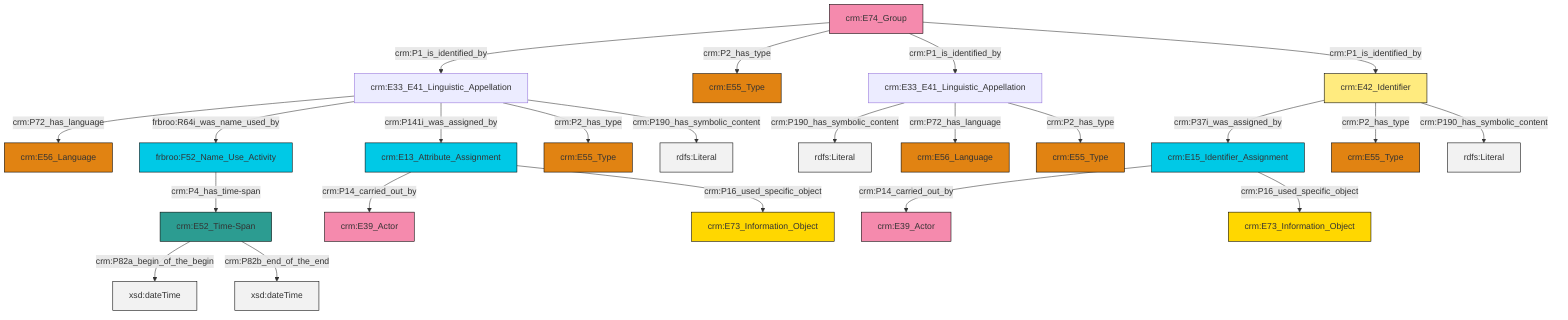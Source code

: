 graph TD
classDef Literal fill:#f2f2f2,stroke:#000000;
classDef CRM_Entity fill:#FFFFFF,stroke:#000000;
classDef Temporal_Entity fill:#00C9E6, stroke:#000000;
classDef Type fill:#E18312, stroke:#000000;
classDef Time-Span fill:#2C9C91, stroke:#000000;
classDef Appellation fill:#FFEB7F, stroke:#000000;
classDef Place fill:#008836, stroke:#000000;
classDef Persistent_Item fill:#B266B2, stroke:#000000;
classDef Conceptual_Object fill:#FFD700, stroke:#000000;
classDef Physical_Thing fill:#D2B48C, stroke:#000000;
classDef Actor fill:#f58aad, stroke:#000000;
classDef PC_Classes fill:#4ce600, stroke:#000000;
classDef Multi fill:#cccccc,stroke:#000000;

0["crm:E42_Identifier"]:::Appellation -->|crm:P37i_was_assigned_by| 1["crm:E15_Identifier_Assignment"]:::Temporal_Entity
2["crm:E74_Group"]:::Actor -->|crm:P1_is_identified_by| 3["crm:E33_E41_Linguistic_Appellation"]:::Default
4["crm:E33_E41_Linguistic_Appellation"]:::Default -->|crm:P190_has_symbolic_content| 5[rdfs:Literal]:::Literal
2["crm:E74_Group"]:::Actor -->|crm:P2_has_type| 10["crm:E55_Type"]:::Type
1["crm:E15_Identifier_Assignment"]:::Temporal_Entity -->|crm:P14_carried_out_by| 13["crm:E39_Actor"]:::Actor
4["crm:E33_E41_Linguistic_Appellation"]:::Default -->|crm:P72_has_language| 14["crm:E56_Language"]:::Type
2["crm:E74_Group"]:::Actor -->|crm:P1_is_identified_by| 4["crm:E33_E41_Linguistic_Appellation"]:::Default
6["frbroo:F52_Name_Use_Activity"]:::Temporal_Entity -->|crm:P4_has_time-span| 8["crm:E52_Time-Span"]:::Time-Span
17["crm:E13_Attribute_Assignment"]:::Temporal_Entity -->|crm:P14_carried_out_by| 18["crm:E39_Actor"]:::Actor
2["crm:E74_Group"]:::Actor -->|crm:P1_is_identified_by| 0["crm:E42_Identifier"]:::Appellation
3["crm:E33_E41_Linguistic_Appellation"]:::Default -->|crm:P72_has_language| 21["crm:E56_Language"]:::Type
0["crm:E42_Identifier"]:::Appellation -->|crm:P2_has_type| 25["crm:E55_Type"]:::Type
3["crm:E33_E41_Linguistic_Appellation"]:::Default -->|frbroo:R64i_was_name_used_by| 6["frbroo:F52_Name_Use_Activity"]:::Temporal_Entity
8["crm:E52_Time-Span"]:::Time-Span -->|crm:P82a_begin_of_the_begin| 28[xsd:dateTime]:::Literal
1["crm:E15_Identifier_Assignment"]:::Temporal_Entity -->|crm:P16_used_specific_object| 23["crm:E73_Information_Object"]:::Conceptual_Object
3["crm:E33_E41_Linguistic_Appellation"]:::Default -->|crm:P141i_was_assigned_by| 17["crm:E13_Attribute_Assignment"]:::Temporal_Entity
3["crm:E33_E41_Linguistic_Appellation"]:::Default -->|crm:P2_has_type| 34["crm:E55_Type"]:::Type
0["crm:E42_Identifier"]:::Appellation -->|crm:P190_has_symbolic_content| 35[rdfs:Literal]:::Literal
17["crm:E13_Attribute_Assignment"]:::Temporal_Entity -->|crm:P16_used_specific_object| 19["crm:E73_Information_Object"]:::Conceptual_Object
8["crm:E52_Time-Span"]:::Time-Span -->|crm:P82b_end_of_the_end| 39[xsd:dateTime]:::Literal
4["crm:E33_E41_Linguistic_Appellation"]:::Default -->|crm:P2_has_type| 11["crm:E55_Type"]:::Type
3["crm:E33_E41_Linguistic_Appellation"]:::Default -->|crm:P190_has_symbolic_content| 41[rdfs:Literal]:::Literal